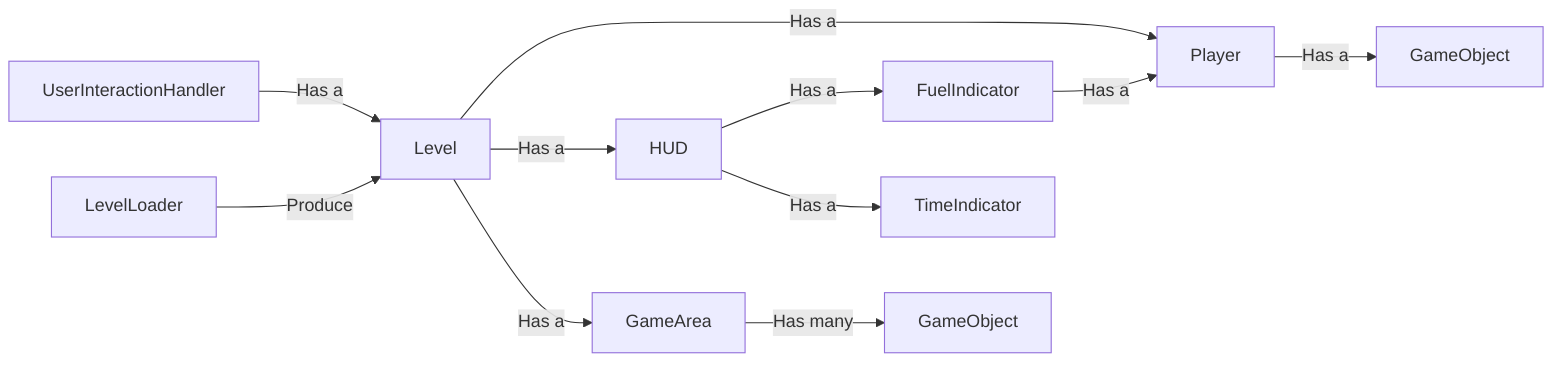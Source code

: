graph LR
A[UserInteractionHandler] -->|Has a| B[Level]
B -->|Has a| C[Player]
C -->|Has a| J[GameObject]
B -->|Has a| F[HUD]
F-->|Has a| K[FuelIndicator]
K -->|Has a| C[Player]
F-->|Has a| L[TimeIndicator]
B -->|Has a| G[GameArea]
G --> |Has many| H[GameObject]

I[LevelLoader] --> |Produce| B